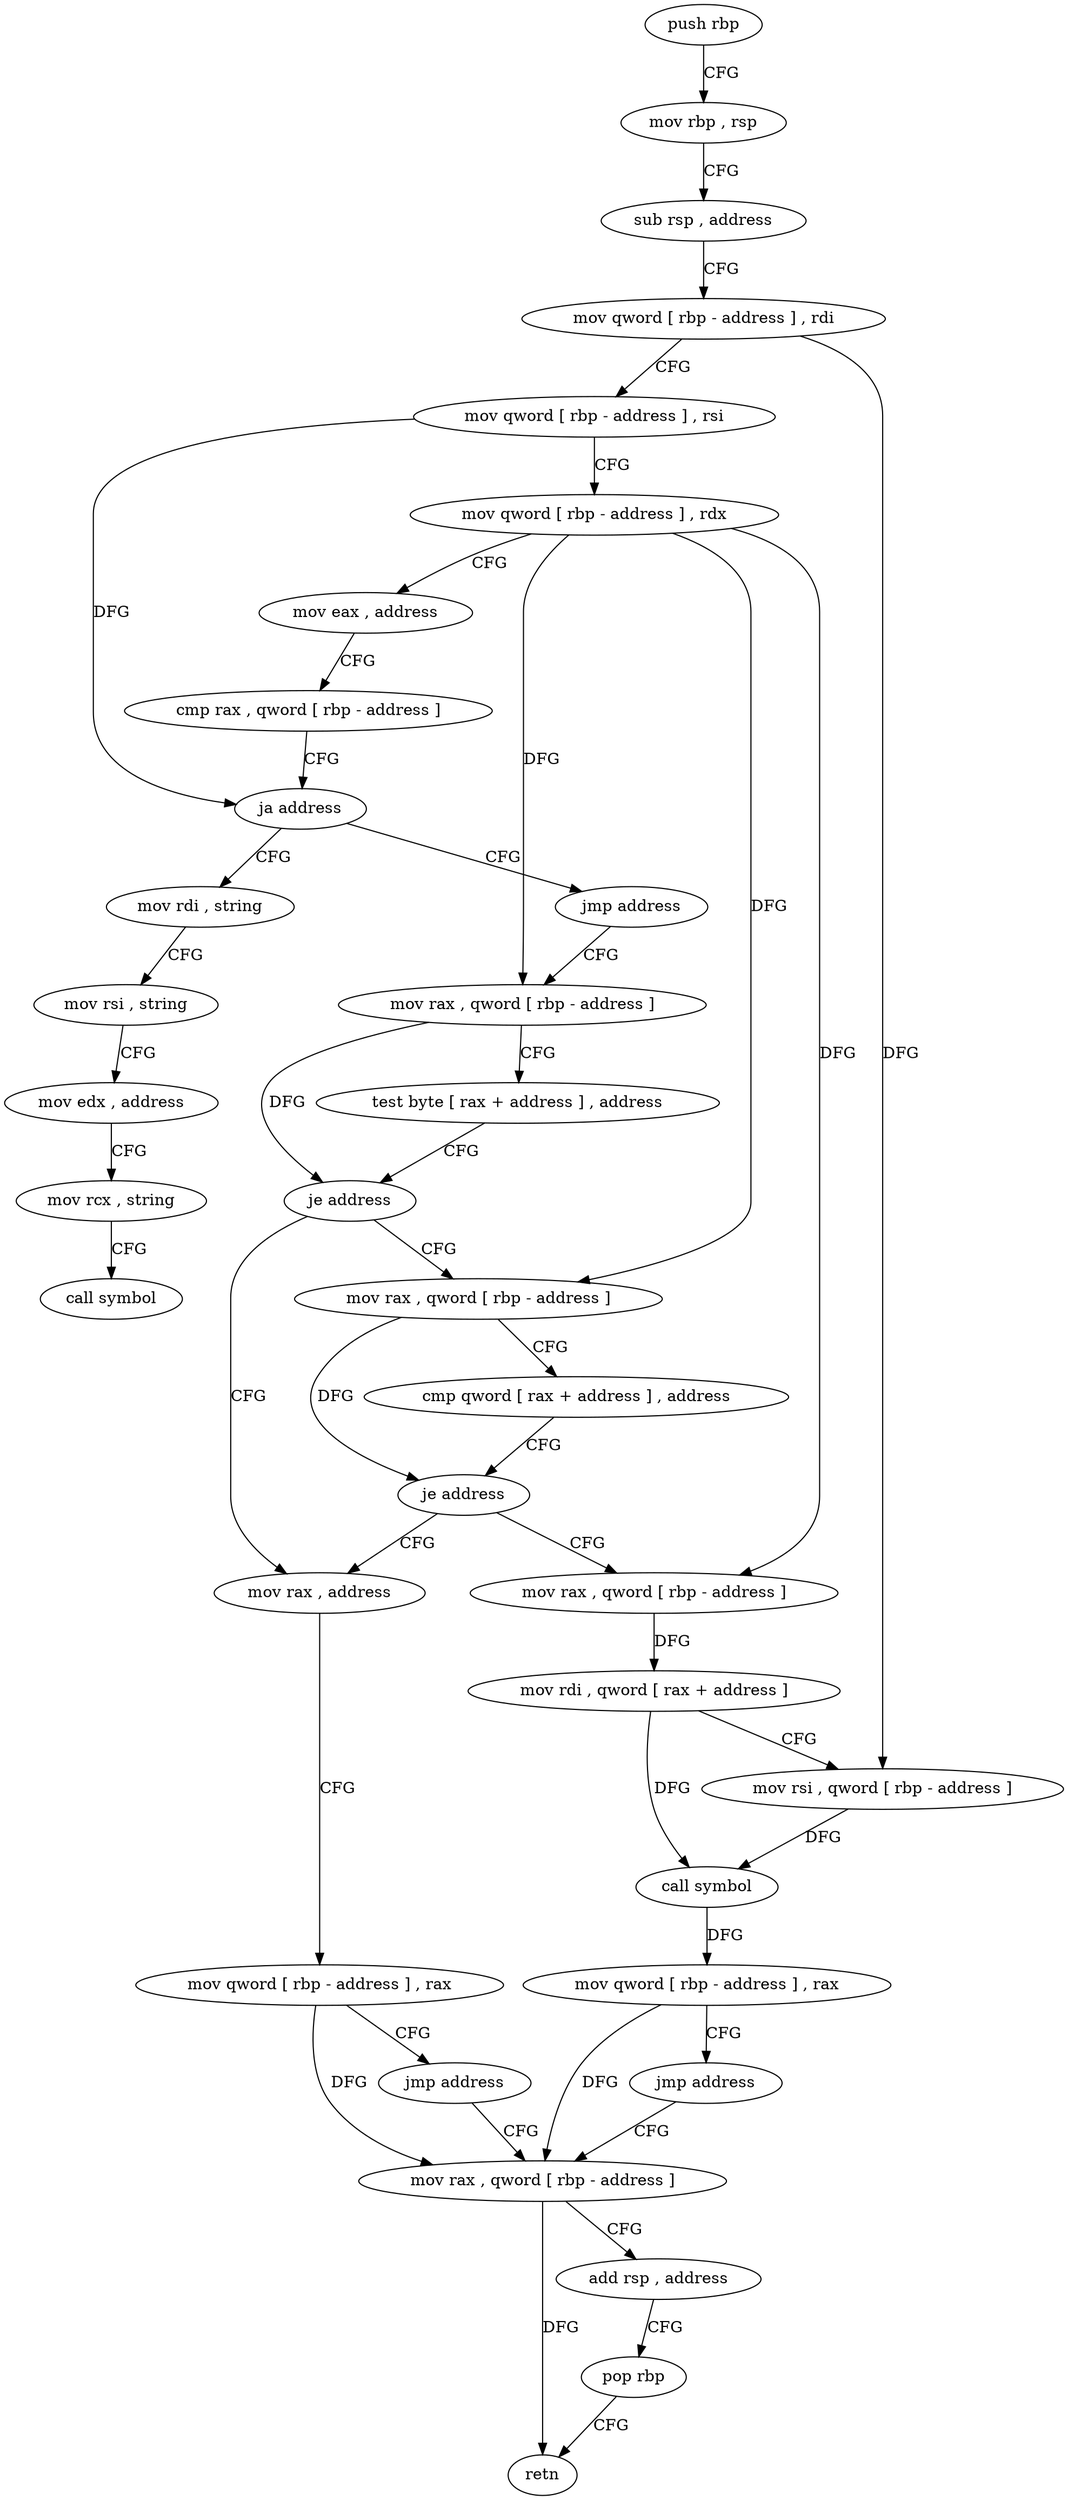 digraph "func" {
"4247056" [label = "push rbp" ]
"4247057" [label = "mov rbp , rsp" ]
"4247060" [label = "sub rsp , address" ]
"4247064" [label = "mov qword [ rbp - address ] , rdi" ]
"4247068" [label = "mov qword [ rbp - address ] , rsi" ]
"4247072" [label = "mov qword [ rbp - address ] , rdx" ]
"4247076" [label = "mov eax , address" ]
"4247081" [label = "cmp rax , qword [ rbp - address ]" ]
"4247085" [label = "ja address" ]
"4247096" [label = "mov rdi , string" ]
"4247091" [label = "jmp address" ]
"4247106" [label = "mov rsi , string" ]
"4247116" [label = "mov edx , address" ]
"4247121" [label = "mov rcx , string" ]
"4247131" [label = "call symbol" ]
"4247136" [label = "mov rax , qword [ rbp - address ]" ]
"4247140" [label = "test byte [ rax + address ] , address" ]
"4247147" [label = "je address" ]
"4247194" [label = "mov rax , address" ]
"4247153" [label = "mov rax , qword [ rbp - address ]" ]
"4247204" [label = "mov qword [ rbp - address ] , rax" ]
"4247208" [label = "jmp address" ]
"4247213" [label = "mov rax , qword [ rbp - address ]" ]
"4247157" [label = "cmp qword [ rax + address ] , address" ]
"4247162" [label = "je address" ]
"4247168" [label = "mov rax , qword [ rbp - address ]" ]
"4247217" [label = "add rsp , address" ]
"4247221" [label = "pop rbp" ]
"4247222" [label = "retn" ]
"4247172" [label = "mov rdi , qword [ rax + address ]" ]
"4247176" [label = "mov rsi , qword [ rbp - address ]" ]
"4247180" [label = "call symbol" ]
"4247185" [label = "mov qword [ rbp - address ] , rax" ]
"4247189" [label = "jmp address" ]
"4247056" -> "4247057" [ label = "CFG" ]
"4247057" -> "4247060" [ label = "CFG" ]
"4247060" -> "4247064" [ label = "CFG" ]
"4247064" -> "4247068" [ label = "CFG" ]
"4247064" -> "4247176" [ label = "DFG" ]
"4247068" -> "4247072" [ label = "CFG" ]
"4247068" -> "4247085" [ label = "DFG" ]
"4247072" -> "4247076" [ label = "CFG" ]
"4247072" -> "4247136" [ label = "DFG" ]
"4247072" -> "4247153" [ label = "DFG" ]
"4247072" -> "4247168" [ label = "DFG" ]
"4247076" -> "4247081" [ label = "CFG" ]
"4247081" -> "4247085" [ label = "CFG" ]
"4247085" -> "4247096" [ label = "CFG" ]
"4247085" -> "4247091" [ label = "CFG" ]
"4247096" -> "4247106" [ label = "CFG" ]
"4247091" -> "4247136" [ label = "CFG" ]
"4247106" -> "4247116" [ label = "CFG" ]
"4247116" -> "4247121" [ label = "CFG" ]
"4247121" -> "4247131" [ label = "CFG" ]
"4247136" -> "4247140" [ label = "CFG" ]
"4247136" -> "4247147" [ label = "DFG" ]
"4247140" -> "4247147" [ label = "CFG" ]
"4247147" -> "4247194" [ label = "CFG" ]
"4247147" -> "4247153" [ label = "CFG" ]
"4247194" -> "4247204" [ label = "CFG" ]
"4247153" -> "4247157" [ label = "CFG" ]
"4247153" -> "4247162" [ label = "DFG" ]
"4247204" -> "4247208" [ label = "CFG" ]
"4247204" -> "4247213" [ label = "DFG" ]
"4247208" -> "4247213" [ label = "CFG" ]
"4247213" -> "4247217" [ label = "CFG" ]
"4247213" -> "4247222" [ label = "DFG" ]
"4247157" -> "4247162" [ label = "CFG" ]
"4247162" -> "4247194" [ label = "CFG" ]
"4247162" -> "4247168" [ label = "CFG" ]
"4247168" -> "4247172" [ label = "DFG" ]
"4247217" -> "4247221" [ label = "CFG" ]
"4247221" -> "4247222" [ label = "CFG" ]
"4247172" -> "4247176" [ label = "CFG" ]
"4247172" -> "4247180" [ label = "DFG" ]
"4247176" -> "4247180" [ label = "DFG" ]
"4247180" -> "4247185" [ label = "DFG" ]
"4247185" -> "4247189" [ label = "CFG" ]
"4247185" -> "4247213" [ label = "DFG" ]
"4247189" -> "4247213" [ label = "CFG" ]
}
